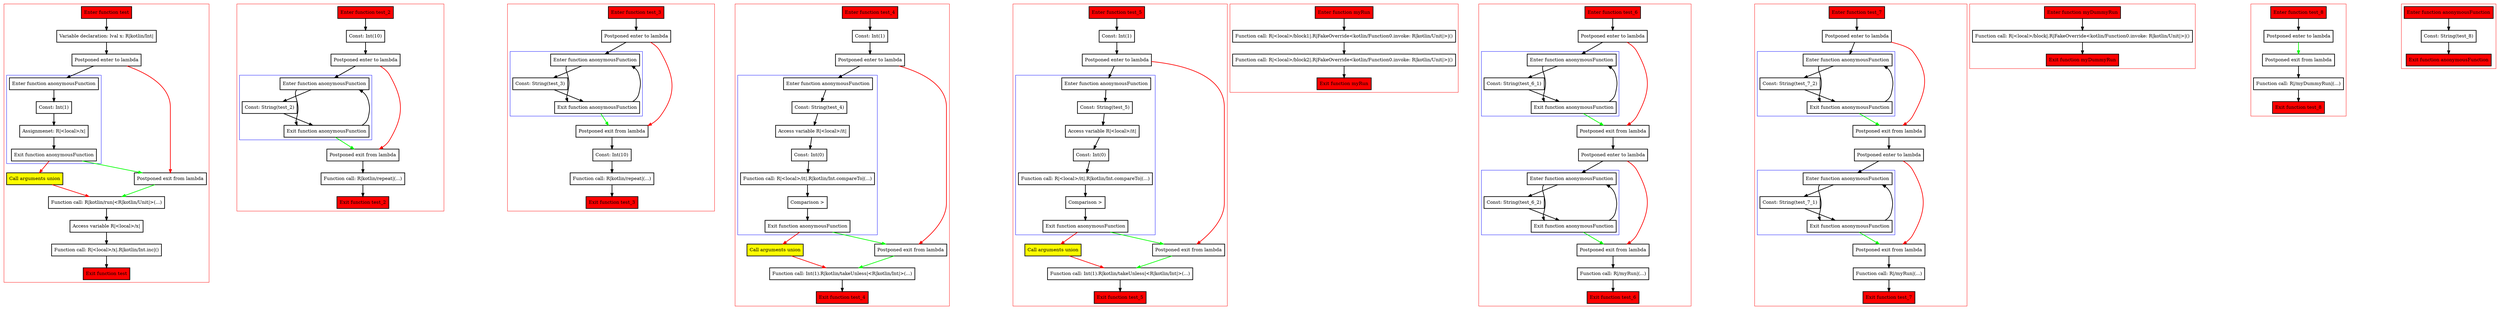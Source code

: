 digraph callsInPlace_kt {
    graph [nodesep=3]
    node [shape=box penwidth=2]
    edge [penwidth=2]

    subgraph cluster_0 {
        color=red
        0 [label="Enter function test" style="filled" fillcolor=red];
        1 [label="Variable declaration: lval x: R|kotlin/Int|"];
        2 [label="Postponed enter to lambda"];
        subgraph cluster_1 {
            color=blue
            3 [label="Enter function anonymousFunction"];
            4 [label="Const: Int(1)"];
            5 [label="Assignmenet: R|<local>/x|"];
            6 [label="Exit function anonymousFunction"];
        }
        7 [label="Call arguments union" style="filled" fillcolor=yellow];
        8 [label="Postponed exit from lambda"];
        9 [label="Function call: R|kotlin/run|<R|kotlin/Unit|>(...)"];
        10 [label="Access variable R|<local>/x|"];
        11 [label="Function call: R|<local>/x|.R|kotlin/Int.inc|()"];
        12 [label="Exit function test" style="filled" fillcolor=red];
    }

    0 -> {1};
    1 -> {2};
    2 -> {3};
    2 -> {8} [color=red];
    3 -> {4};
    4 -> {5};
    5 -> {6};
    6 -> {8} [color=green];
    6 -> {7} [color=red];
    7 -> {9} [color=red];
    8 -> {9} [color=green];
    9 -> {10};
    10 -> {11};
    11 -> {12};

    subgraph cluster_2 {
        color=red
        13 [label="Enter function test_2" style="filled" fillcolor=red];
        14 [label="Const: Int(10)"];
        15 [label="Postponed enter to lambda"];
        subgraph cluster_3 {
            color=blue
            16 [label="Enter function anonymousFunction"];
            17 [label="Const: String(test_2)"];
            18 [label="Exit function anonymousFunction"];
        }
        19 [label="Postponed exit from lambda"];
        20 [label="Function call: R|kotlin/repeat|(...)"];
        21 [label="Exit function test_2" style="filled" fillcolor=red];
    }

    13 -> {14};
    14 -> {15};
    15 -> {16};
    15 -> {19} [color=red];
    16 -> {18 17};
    17 -> {18};
    18 -> {16};
    18 -> {19} [color=green];
    19 -> {20};
    20 -> {21};

    subgraph cluster_4 {
        color=red
        22 [label="Enter function test_3" style="filled" fillcolor=red];
        23 [label="Postponed enter to lambda"];
        subgraph cluster_5 {
            color=blue
            24 [label="Enter function anonymousFunction"];
            25 [label="Const: String(test_3)"];
            26 [label="Exit function anonymousFunction"];
        }
        27 [label="Postponed exit from lambda"];
        28 [label="Const: Int(10)"];
        29 [label="Function call: R|kotlin/repeat|(...)"];
        30 [label="Exit function test_3" style="filled" fillcolor=red];
    }

    22 -> {23};
    23 -> {24};
    23 -> {27} [color=red];
    24 -> {26 25};
    25 -> {26};
    26 -> {24};
    26 -> {27} [color=green];
    27 -> {28};
    28 -> {29};
    29 -> {30};

    subgraph cluster_6 {
        color=red
        31 [label="Enter function test_4" style="filled" fillcolor=red];
        32 [label="Const: Int(1)"];
        33 [label="Postponed enter to lambda"];
        subgraph cluster_7 {
            color=blue
            34 [label="Enter function anonymousFunction"];
            35 [label="Const: String(test_4)"];
            36 [label="Access variable R|<local>/it|"];
            37 [label="Const: Int(0)"];
            38 [label="Function call: R|<local>/it|.R|kotlin/Int.compareTo|(...)"];
            39 [label="Comparison >"];
            40 [label="Exit function anonymousFunction"];
        }
        41 [label="Call arguments union" style="filled" fillcolor=yellow];
        42 [label="Postponed exit from lambda"];
        43 [label="Function call: Int(1).R|kotlin/takeUnless|<R|kotlin/Int|>(...)"];
        44 [label="Exit function test_4" style="filled" fillcolor=red];
    }

    31 -> {32};
    32 -> {33};
    33 -> {34};
    33 -> {42} [color=red];
    34 -> {35};
    35 -> {36};
    36 -> {37};
    37 -> {38};
    38 -> {39};
    39 -> {40};
    40 -> {42} [color=green];
    40 -> {41} [color=red];
    41 -> {43} [color=red];
    42 -> {43} [color=green];
    43 -> {44};

    subgraph cluster_8 {
        color=red
        45 [label="Enter function test_5" style="filled" fillcolor=red];
        46 [label="Const: Int(1)"];
        47 [label="Postponed enter to lambda"];
        subgraph cluster_9 {
            color=blue
            48 [label="Enter function anonymousFunction"];
            49 [label="Const: String(test_5)"];
            50 [label="Access variable R|<local>/it|"];
            51 [label="Const: Int(0)"];
            52 [label="Function call: R|<local>/it|.R|kotlin/Int.compareTo|(...)"];
            53 [label="Comparison >"];
            54 [label="Exit function anonymousFunction"];
        }
        55 [label="Call arguments union" style="filled" fillcolor=yellow];
        56 [label="Postponed exit from lambda"];
        57 [label="Function call: Int(1).R|kotlin/takeUnless|<R|kotlin/Int|>(...)"];
        58 [label="Exit function test_5" style="filled" fillcolor=red];
    }

    45 -> {46};
    46 -> {47};
    47 -> {48};
    47 -> {56} [color=red];
    48 -> {49};
    49 -> {50};
    50 -> {51};
    51 -> {52};
    52 -> {53};
    53 -> {54};
    54 -> {56} [color=green];
    54 -> {55} [color=red];
    55 -> {57} [color=red];
    56 -> {57} [color=green];
    57 -> {58};

    subgraph cluster_10 {
        color=red
        59 [label="Enter function myRun" style="filled" fillcolor=red];
        60 [label="Function call: R|<local>/block1|.R|FakeOverride<kotlin/Function0.invoke: R|kotlin/Unit|>|()"];
        61 [label="Function call: R|<local>/block2|.R|FakeOverride<kotlin/Function0.invoke: R|kotlin/Unit|>|()"];
        62 [label="Exit function myRun" style="filled" fillcolor=red];
    }

    59 -> {60};
    60 -> {61};
    61 -> {62};

    subgraph cluster_11 {
        color=red
        63 [label="Enter function test_6" style="filled" fillcolor=red];
        64 [label="Postponed enter to lambda"];
        subgraph cluster_12 {
            color=blue
            65 [label="Enter function anonymousFunction"];
            66 [label="Const: String(test_6_1)"];
            67 [label="Exit function anonymousFunction"];
        }
        68 [label="Postponed exit from lambda"];
        69 [label="Postponed enter to lambda"];
        subgraph cluster_13 {
            color=blue
            70 [label="Enter function anonymousFunction"];
            71 [label="Const: String(test_6_2)"];
            72 [label="Exit function anonymousFunction"];
        }
        73 [label="Postponed exit from lambda"];
        74 [label="Function call: R|/myRun|(...)"];
        75 [label="Exit function test_6" style="filled" fillcolor=red];
    }

    63 -> {64};
    64 -> {65};
    64 -> {68} [color=red];
    65 -> {67 66};
    66 -> {67};
    67 -> {65};
    67 -> {68} [color=green];
    68 -> {69};
    69 -> {70};
    69 -> {73} [color=red];
    70 -> {72 71};
    71 -> {72};
    72 -> {70};
    72 -> {73} [color=green];
    73 -> {74};
    74 -> {75};

    subgraph cluster_14 {
        color=red
        76 [label="Enter function test_7" style="filled" fillcolor=red];
        77 [label="Postponed enter to lambda"];
        subgraph cluster_15 {
            color=blue
            78 [label="Enter function anonymousFunction"];
            79 [label="Const: String(test_7_2)"];
            80 [label="Exit function anonymousFunction"];
        }
        81 [label="Postponed exit from lambda"];
        82 [label="Postponed enter to lambda"];
        subgraph cluster_16 {
            color=blue
            83 [label="Enter function anonymousFunction"];
            84 [label="Const: String(test_7_1)"];
            85 [label="Exit function anonymousFunction"];
        }
        86 [label="Postponed exit from lambda"];
        87 [label="Function call: R|/myRun|(...)"];
        88 [label="Exit function test_7" style="filled" fillcolor=red];
    }

    76 -> {77};
    77 -> {78};
    77 -> {81} [color=red];
    78 -> {80 79};
    79 -> {80};
    80 -> {78};
    80 -> {81} [color=green];
    81 -> {82};
    82 -> {83};
    82 -> {86} [color=red];
    83 -> {85 84};
    84 -> {85};
    85 -> {83};
    85 -> {86} [color=green];
    86 -> {87};
    87 -> {88};

    subgraph cluster_17 {
        color=red
        89 [label="Enter function myDummyRun" style="filled" fillcolor=red];
        90 [label="Function call: R|<local>/block|.R|FakeOverride<kotlin/Function0.invoke: R|kotlin/Unit|>|()"];
        91 [label="Exit function myDummyRun" style="filled" fillcolor=red];
    }

    89 -> {90};
    90 -> {91};

    subgraph cluster_18 {
        color=red
        92 [label="Enter function test_8" style="filled" fillcolor=red];
        93 [label="Postponed enter to lambda"];
        94 [label="Postponed exit from lambda"];
        95 [label="Function call: R|/myDummyRun|(...)"];
        96 [label="Exit function test_8" style="filled" fillcolor=red];
    }

    92 -> {93};
    93 -> {94 94} [color=green];
    94 -> {95};
    95 -> {96};

    subgraph cluster_19 {
        color=red
        97 [label="Enter function anonymousFunction" style="filled" fillcolor=red];
        98 [label="Const: String(test_8)"];
        99 [label="Exit function anonymousFunction" style="filled" fillcolor=red];
    }

    97 -> {98};
    98 -> {99};

}
